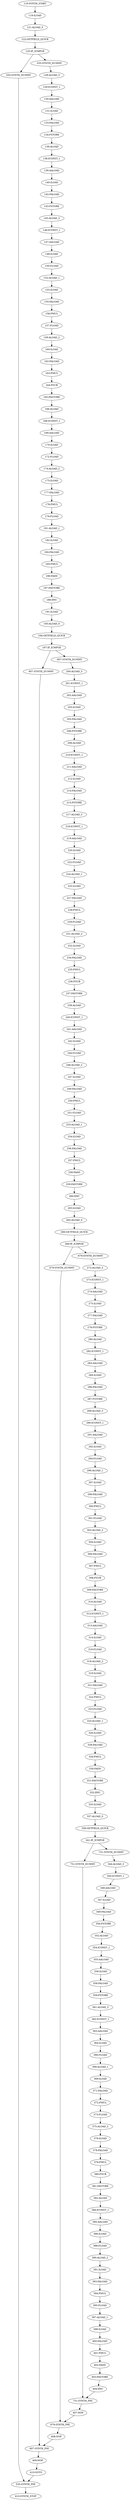 digraph{
"119:SYNTH_START" -> "119:ILOAD";
"119:ILOAD" -> "121:ALOAD_0";
"121:ALOAD_0" -> "122:GETFIELD_QUICK";
"122:GETFIELD_QUICK" -> "125:IF_ICMPGE";
"125:IF_ICMPGE" -> "535:SYNTH_DUMMY";
"125:IF_ICMPGE" -> "-535:SYNTH_DUMMY";
"535:SYNTH_DUMMY" -> "535:SYNTH_PHI";
"-535:SYNTH_DUMMY" -> "128:ALOAD_3";
"128:ALOAD_3" -> "129:ICONST_1";
"129:ICONST_1" -> "130:AALOAD";
"130:AALOAD" -> "131:ILOAD";
"131:ILOAD" -> "133:FALOAD";
"133:FALOAD" -> "134:FSTORE";
"134:FSTORE" -> "136:ALOAD";
"136:ALOAD" -> "138:ICONST_1";
"138:ICONST_1" -> "139:AALOAD";
"139:AALOAD" -> "140:ILOAD";
"140:ILOAD" -> "142:FALOAD";
"142:FALOAD" -> "143:FSTORE";
"143:FSTORE" -> "145:ALOAD_3";
"145:ALOAD_3" -> "146:ICONST_1";
"146:ICONST_1" -> "147:AALOAD";
"147:AALOAD" -> "148:ILOAD";
"148:ILOAD" -> "150:FLOAD";
"150:FLOAD" -> "152:ALOAD_1";
"152:ALOAD_1" -> "153:ILOAD";
"153:ILOAD" -> "155:FALOAD";
"155:FALOAD" -> "156:FMUL";
"156:FMUL" -> "157:FLOAD";
"157:FLOAD" -> "159:ALOAD_2";
"159:ALOAD_2" -> "160:ILOAD";
"160:ILOAD" -> "162:FALOAD";
"162:FALOAD" -> "163:FMUL";
"163:FMUL" -> "164:FSUB";
"164:FSUB" -> "165:FASTORE";
"165:FASTORE" -> "166:ALOAD";
"166:ALOAD" -> "168:ICONST_1";
"168:ICONST_1" -> "169:AALOAD";
"169:AALOAD" -> "170:ILOAD";
"170:ILOAD" -> "172:FLOAD";
"172:FLOAD" -> "174:ALOAD_2";
"174:ALOAD_2" -> "175:ILOAD";
"175:ILOAD" -> "177:FALOAD";
"177:FALOAD" -> "178:FMUL";
"178:FMUL" -> "179:FLOAD";
"179:FLOAD" -> "181:ALOAD_1";
"181:ALOAD_1" -> "182:ILOAD";
"182:ILOAD" -> "184:FALOAD";
"184:FALOAD" -> "185:FMUL";
"185:FMUL" -> "186:FADD";
"186:FADD" -> "187:FASTORE";
"187:FASTORE" -> "188:IINC";
"188:IINC" -> "191:ILOAD";
"191:ILOAD" -> "193:ALOAD_0";
"193:ALOAD_0" -> "194:GETFIELD_QUICK";
"194:GETFIELD_QUICK" -> "197:IF_ICMPGE";
"197:IF_ICMPGE" -> "607:SYNTH_DUMMY";
"197:IF_ICMPGE" -> "-607:SYNTH_DUMMY";
"607:SYNTH_DUMMY" -> "607:SYNTH_PHI";
"-607:SYNTH_DUMMY" -> "200:ALOAD_3";
"200:ALOAD_3" -> "201:ICONST_1";
"409:NOP" -> "410:GOTO";
"410:GOTO" -> "535:SYNTH_PHI";
"201:ICONST_1" -> "202:AALOAD";
"202:AALOAD" -> "203:ILOAD";
"203:ILOAD" -> "205:FALOAD";
"205:FALOAD" -> "206:FSTORE";
"206:FSTORE" -> "208:ALOAD";
"208:ALOAD" -> "210:ICONST_1";
"210:ICONST_1" -> "211:AALOAD";
"211:AALOAD" -> "212:ILOAD";
"212:ILOAD" -> "214:FALOAD";
"214:FALOAD" -> "215:FSTORE";
"215:FSTORE" -> "217:ALOAD_3";
"217:ALOAD_3" -> "218:ICONST_1";
"218:ICONST_1" -> "219:AALOAD";
"219:AALOAD" -> "220:ILOAD";
"220:ILOAD" -> "222:FLOAD";
"222:FLOAD" -> "224:ALOAD_1";
"224:ALOAD_1" -> "225:ILOAD";
"225:ILOAD" -> "227:FALOAD";
"227:FALOAD" -> "228:FMUL";
"228:FMUL" -> "229:FLOAD";
"229:FLOAD" -> "231:ALOAD_2";
"231:ALOAD_2" -> "232:ILOAD";
"232:ILOAD" -> "234:FALOAD";
"234:FALOAD" -> "235:FMUL";
"235:FMUL" -> "236:FSUB";
"236:FSUB" -> "237:FASTORE";
"237:FASTORE" -> "238:ALOAD";
"238:ALOAD" -> "240:ICONST_1";
"240:ICONST_1" -> "241:AALOAD";
"241:AALOAD" -> "242:ILOAD";
"242:ILOAD" -> "244:FLOAD";
"244:FLOAD" -> "246:ALOAD_2";
"246:ALOAD_2" -> "247:ILOAD";
"247:ILOAD" -> "249:FALOAD";
"249:FALOAD" -> "250:FMUL";
"250:FMUL" -> "251:FLOAD";
"251:FLOAD" -> "253:ALOAD_1";
"253:ALOAD_1" -> "254:ILOAD";
"254:ILOAD" -> "256:FALOAD";
"256:FALOAD" -> "257:FMUL";
"257:FMUL" -> "258:FADD";
"258:FADD" -> "259:FASTORE";
"259:FASTORE" -> "260:IINC";
"260:IINC" -> "263:ILOAD";
"263:ILOAD" -> "265:ALOAD_0";
"265:ALOAD_0" -> "266:GETFIELD_QUICK";
"266:GETFIELD_QUICK" -> "269:IF_ICMPGE";
"269:IF_ICMPGE" -> "679:SYNTH_DUMMY";
"269:IF_ICMPGE" -> "-679:SYNTH_DUMMY";
"679:SYNTH_DUMMY" -> "679:SYNTH_PHI";
"-679:SYNTH_DUMMY" -> "272:ALOAD_3";
"272:ALOAD_3" -> "273:ICONST_1";
"408:NOP" -> "607:SYNTH_PHI";
"273:ICONST_1" -> "274:AALOAD";
"274:AALOAD" -> "275:ILOAD";
"275:ILOAD" -> "277:FALOAD";
"277:FALOAD" -> "278:FSTORE";
"278:FSTORE" -> "280:ALOAD";
"280:ALOAD" -> "282:ICONST_1";
"282:ICONST_1" -> "283:AALOAD";
"283:AALOAD" -> "284:ILOAD";
"284:ILOAD" -> "286:FALOAD";
"286:FALOAD" -> "287:FSTORE";
"287:FSTORE" -> "289:ALOAD_3";
"289:ALOAD_3" -> "290:ICONST_1";
"290:ICONST_1" -> "291:AALOAD";
"291:AALOAD" -> "292:ILOAD";
"292:ILOAD" -> "294:FLOAD";
"294:FLOAD" -> "296:ALOAD_1";
"296:ALOAD_1" -> "297:ILOAD";
"297:ILOAD" -> "299:FALOAD";
"299:FALOAD" -> "300:FMUL";
"300:FMUL" -> "301:FLOAD";
"301:FLOAD" -> "303:ALOAD_2";
"303:ALOAD_2" -> "304:ILOAD";
"304:ILOAD" -> "306:FALOAD";
"306:FALOAD" -> "307:FMUL";
"307:FMUL" -> "308:FSUB";
"308:FSUB" -> "309:FASTORE";
"309:FASTORE" -> "310:ALOAD";
"310:ALOAD" -> "312:ICONST_1";
"312:ICONST_1" -> "313:AALOAD";
"313:AALOAD" -> "314:ILOAD";
"314:ILOAD" -> "316:FLOAD";
"316:FLOAD" -> "318:ALOAD_2";
"318:ALOAD_2" -> "319:ILOAD";
"319:ILOAD" -> "321:FALOAD";
"321:FALOAD" -> "322:FMUL";
"322:FMUL" -> "323:FLOAD";
"323:FLOAD" -> "325:ALOAD_1";
"325:ALOAD_1" -> "326:ILOAD";
"326:ILOAD" -> "328:FALOAD";
"328:FALOAD" -> "329:FMUL";
"329:FMUL" -> "330:FADD";
"330:FADD" -> "331:FASTORE";
"331:FASTORE" -> "332:IINC";
"332:IINC" -> "335:ILOAD";
"335:ILOAD" -> "337:ALOAD_0";
"337:ALOAD_0" -> "338:GETFIELD_QUICK";
"338:GETFIELD_QUICK" -> "341:IF_ICMPGE";
"341:IF_ICMPGE" -> "751:SYNTH_DUMMY";
"341:IF_ICMPGE" -> "-751:SYNTH_DUMMY";
"751:SYNTH_DUMMY" -> "751:SYNTH_PHI";
"-751:SYNTH_DUMMY" -> "344:ALOAD_3";
"344:ALOAD_3" -> "345:ICONST_1";
"407:NOP" -> "679:SYNTH_PHI";
"345:ICONST_1" -> "346:AALOAD";
"346:AALOAD" -> "347:ILOAD";
"347:ILOAD" -> "349:FALOAD";
"349:FALOAD" -> "350:FSTORE";
"350:FSTORE" -> "352:ALOAD";
"352:ALOAD" -> "354:ICONST_1";
"354:ICONST_1" -> "355:AALOAD";
"355:AALOAD" -> "356:ILOAD";
"356:ILOAD" -> "358:FALOAD";
"358:FALOAD" -> "359:FSTORE";
"359:FSTORE" -> "361:ALOAD_3";
"361:ALOAD_3" -> "362:ICONST_1";
"362:ICONST_1" -> "363:AALOAD";
"363:AALOAD" -> "364:ILOAD";
"364:ILOAD" -> "366:FLOAD";
"366:FLOAD" -> "368:ALOAD_1";
"368:ALOAD_1" -> "369:ILOAD";
"369:ILOAD" -> "371:FALOAD";
"371:FALOAD" -> "372:FMUL";
"372:FMUL" -> "373:FLOAD";
"373:FLOAD" -> "375:ALOAD_2";
"375:ALOAD_2" -> "376:ILOAD";
"376:ILOAD" -> "378:FALOAD";
"378:FALOAD" -> "379:FMUL";
"379:FMUL" -> "380:FSUB";
"380:FSUB" -> "381:FASTORE";
"381:FASTORE" -> "382:ALOAD";
"382:ALOAD" -> "384:ICONST_1";
"384:ICONST_1" -> "385:AALOAD";
"385:AALOAD" -> "386:ILOAD";
"386:ILOAD" -> "388:FLOAD";
"388:FLOAD" -> "390:ALOAD_2";
"390:ALOAD_2" -> "391:ILOAD";
"391:ILOAD" -> "393:FALOAD";
"393:FALOAD" -> "394:FMUL";
"394:FMUL" -> "395:FLOAD";
"395:FLOAD" -> "397:ALOAD_1";
"397:ALOAD_1" -> "398:ILOAD";
"398:ILOAD" -> "400:FALOAD";
"400:FALOAD" -> "401:FMUL";
"401:FMUL" -> "402:FADD";
"402:FADD" -> "403:FASTORE";
"403:FASTORE" -> "404:IINC";
"404:IINC" -> "751:SYNTH_PHI";
"751:SYNTH_PHI" -> "407:NOP";
"679:SYNTH_PHI" -> "408:NOP";
"607:SYNTH_PHI" -> "409:NOP";
"535:SYNTH_PHI" -> "410:SYNTH_STOP";
}